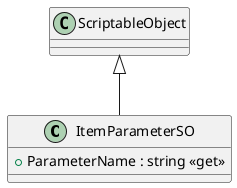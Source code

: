 @startuml
class ItemParameterSO {
    + ParameterName : string <<get>>
}
ScriptableObject <|-- ItemParameterSO
@enduml

